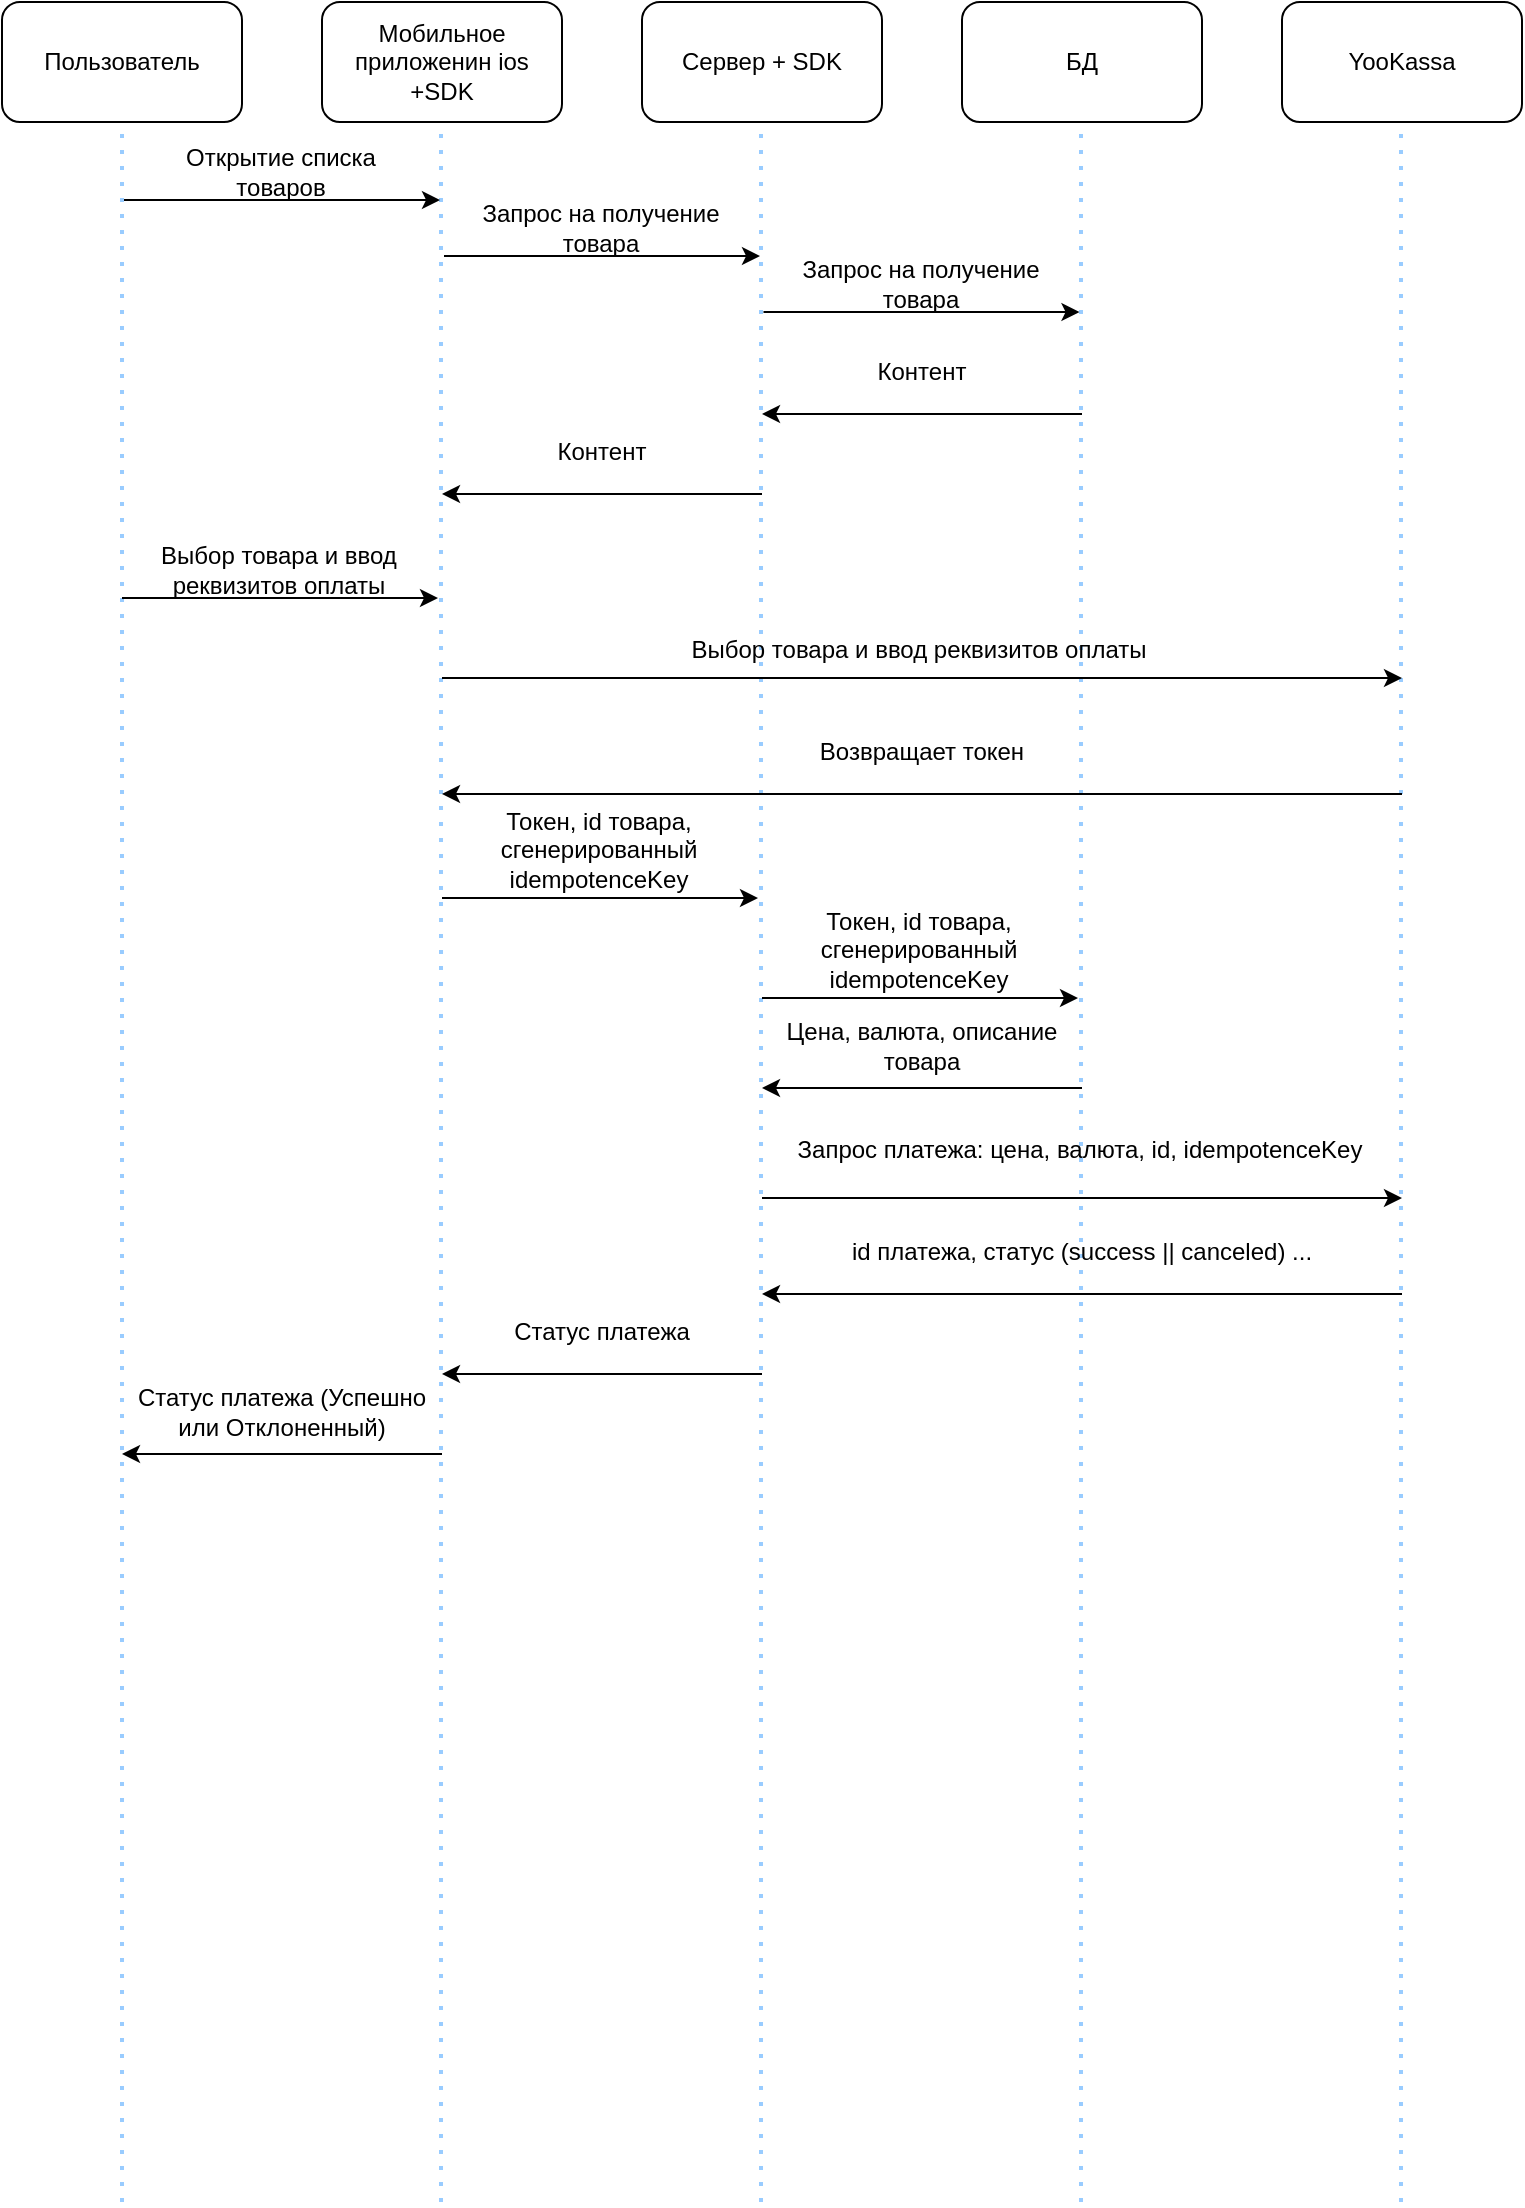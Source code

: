 <mxfile version="14.5.1" type="device"><diagram id="OzrdAvL29x7SdmYSBr1s" name="Страница 1"><mxGraphModel dx="1092" dy="494" grid="1" gridSize="10" guides="1" tooltips="1" connect="1" arrows="1" fold="1" page="1" pageScale="1" pageWidth="827" pageHeight="1169" math="0" shadow="0"><root><mxCell id="0"/><mxCell id="1" parent="0"/><mxCell id="4i1hASCBkANUlhqfWOaU-1" value="Пользователь" style="rounded=1;whiteSpace=wrap;html=1;" vertex="1" parent="1"><mxGeometry x="40" y="60" width="120" height="60" as="geometry"/></mxCell><mxCell id="4i1hASCBkANUlhqfWOaU-2" value="Мобильное приложенин ios +SDK" style="rounded=1;whiteSpace=wrap;html=1;" vertex="1" parent="1"><mxGeometry x="200" y="60" width="120" height="60" as="geometry"/></mxCell><mxCell id="4i1hASCBkANUlhqfWOaU-3" value="Сервер + SDK" style="rounded=1;whiteSpace=wrap;html=1;" vertex="1" parent="1"><mxGeometry x="360" y="60" width="120" height="60" as="geometry"/></mxCell><mxCell id="4i1hASCBkANUlhqfWOaU-4" value="YooKassa" style="rounded=1;whiteSpace=wrap;html=1;" vertex="1" parent="1"><mxGeometry x="680" y="60" width="120" height="60" as="geometry"/></mxCell><mxCell id="4i1hASCBkANUlhqfWOaU-5" value="БД" style="rounded=1;whiteSpace=wrap;html=1;" vertex="1" parent="1"><mxGeometry x="520" y="60" width="120" height="60" as="geometry"/></mxCell><mxCell id="4i1hASCBkANUlhqfWOaU-9" value="" style="endArrow=none;dashed=1;html=1;dashPattern=1 3;strokeWidth=2;entryX=0.5;entryY=1;entryDx=0;entryDy=0;fillColor=#FF0D0D;strokeColor=#99CCFF;" edge="1" parent="1" target="4i1hASCBkANUlhqfWOaU-1"><mxGeometry width="50" height="50" relative="1" as="geometry"><mxPoint x="100" y="1160" as="sourcePoint"/><mxPoint x="440" y="260" as="targetPoint"/></mxGeometry></mxCell><mxCell id="4i1hASCBkANUlhqfWOaU-10" value="" style="endArrow=none;dashed=1;html=1;dashPattern=1 3;strokeWidth=2;entryX=0.5;entryY=1;entryDx=0;entryDy=0;fillColor=#E8E8E8;strokeColor=#99CCFF;" edge="1" parent="1"><mxGeometry width="50" height="50" relative="1" as="geometry"><mxPoint x="259.5" y="1160" as="sourcePoint"/><mxPoint x="259.5" y="120" as="targetPoint"/></mxGeometry></mxCell><mxCell id="4i1hASCBkANUlhqfWOaU-11" value="" style="endArrow=none;dashed=1;html=1;dashPattern=1 3;strokeWidth=2;entryX=0.5;entryY=1;entryDx=0;entryDy=0;fillColor=#E8E8E8;strokeColor=#99CCFF;" edge="1" parent="1"><mxGeometry width="50" height="50" relative="1" as="geometry"><mxPoint x="419.5" y="1160" as="sourcePoint"/><mxPoint x="419.5" y="120" as="targetPoint"/></mxGeometry></mxCell><mxCell id="4i1hASCBkANUlhqfWOaU-12" value="" style="endArrow=none;dashed=1;html=1;dashPattern=1 3;strokeWidth=2;entryX=0.5;entryY=1;entryDx=0;entryDy=0;fillColor=#E8E8E8;strokeColor=#99CCFF;" edge="1" parent="1"><mxGeometry width="50" height="50" relative="1" as="geometry"><mxPoint x="579.5" y="1160" as="sourcePoint"/><mxPoint x="579.5" y="120" as="targetPoint"/></mxGeometry></mxCell><mxCell id="4i1hASCBkANUlhqfWOaU-13" value="" style="endArrow=none;dashed=1;html=1;dashPattern=1 3;strokeWidth=2;entryX=0.5;entryY=1;entryDx=0;entryDy=0;fillColor=#E8E8E8;strokeColor=#99CCFF;" edge="1" parent="1"><mxGeometry width="50" height="50" relative="1" as="geometry"><mxPoint x="739.5" y="1160" as="sourcePoint"/><mxPoint x="739.5" y="120" as="targetPoint"/></mxGeometry></mxCell><mxCell id="4i1hASCBkANUlhqfWOaU-23" value="" style="group" vertex="1" connectable="0" parent="1"><mxGeometry x="101" y="131" width="158" height="28" as="geometry"/></mxCell><mxCell id="4i1hASCBkANUlhqfWOaU-21" value="" style="endArrow=classic;html=1;" edge="1" parent="4i1hASCBkANUlhqfWOaU-23"><mxGeometry width="50" height="50" relative="1" as="geometry"><mxPoint y="28" as="sourcePoint"/><mxPoint x="158" y="28" as="targetPoint"/></mxGeometry></mxCell><mxCell id="4i1hASCBkANUlhqfWOaU-22" value="Открытие списка&lt;br&gt;товаров" style="text;html=1;strokeColor=none;fillColor=none;align=center;verticalAlign=middle;whiteSpace=wrap;rounded=0;" vertex="1" parent="4i1hASCBkANUlhqfWOaU-23"><mxGeometry width="157" height="28" as="geometry"/></mxCell><mxCell id="4i1hASCBkANUlhqfWOaU-24" value="" style="group" vertex="1" connectable="0" parent="1"><mxGeometry x="261" y="159" width="158" height="28" as="geometry"/></mxCell><mxCell id="4i1hASCBkANUlhqfWOaU-25" value="" style="endArrow=classic;html=1;" edge="1" parent="4i1hASCBkANUlhqfWOaU-24"><mxGeometry width="50" height="50" relative="1" as="geometry"><mxPoint y="28" as="sourcePoint"/><mxPoint x="158" y="28" as="targetPoint"/></mxGeometry></mxCell><mxCell id="4i1hASCBkANUlhqfWOaU-26" value="Запрос на получение товара" style="text;html=1;strokeColor=none;fillColor=none;align=center;verticalAlign=middle;whiteSpace=wrap;rounded=0;" vertex="1" parent="4i1hASCBkANUlhqfWOaU-24"><mxGeometry width="157" height="28" as="geometry"/></mxCell><mxCell id="4i1hASCBkANUlhqfWOaU-33" value="" style="group" vertex="1" connectable="0" parent="1"><mxGeometry x="260" y="270" width="160" height="36" as="geometry"/></mxCell><mxCell id="4i1hASCBkANUlhqfWOaU-30" value="" style="endArrow=classic;html=1;" edge="1" parent="4i1hASCBkANUlhqfWOaU-33"><mxGeometry width="50" height="50" relative="1" as="geometry"><mxPoint x="160" y="36" as="sourcePoint"/><mxPoint y="36" as="targetPoint"/></mxGeometry></mxCell><mxCell id="4i1hASCBkANUlhqfWOaU-31" value="Контент" style="text;html=1;strokeColor=none;fillColor=none;align=center;verticalAlign=middle;whiteSpace=wrap;rounded=0;" vertex="1" parent="4i1hASCBkANUlhqfWOaU-33"><mxGeometry width="160" height="30" as="geometry"/></mxCell><mxCell id="4i1hASCBkANUlhqfWOaU-34" value="" style="group" vertex="1" connectable="0" parent="1"><mxGeometry x="100" y="330" width="158" height="28" as="geometry"/></mxCell><mxCell id="4i1hASCBkANUlhqfWOaU-35" value="" style="endArrow=classic;html=1;" edge="1" parent="4i1hASCBkANUlhqfWOaU-34"><mxGeometry width="50" height="50" relative="1" as="geometry"><mxPoint y="28" as="sourcePoint"/><mxPoint x="158" y="28" as="targetPoint"/></mxGeometry></mxCell><mxCell id="4i1hASCBkANUlhqfWOaU-36" value="Выбор товара и ввод реквизитов оплаты" style="text;html=1;strokeColor=none;fillColor=none;align=center;verticalAlign=middle;whiteSpace=wrap;rounded=0;" vertex="1" parent="4i1hASCBkANUlhqfWOaU-34"><mxGeometry width="157" height="28" as="geometry"/></mxCell><mxCell id="4i1hASCBkANUlhqfWOaU-37" value="" style="group" vertex="1" connectable="0" parent="1"><mxGeometry x="260" y="370" width="480" height="28" as="geometry"/></mxCell><mxCell id="4i1hASCBkANUlhqfWOaU-38" value="" style="endArrow=classic;html=1;" edge="1" parent="4i1hASCBkANUlhqfWOaU-37"><mxGeometry width="50" height="50" relative="1" as="geometry"><mxPoint y="28" as="sourcePoint"/><mxPoint x="480" y="28" as="targetPoint"/></mxGeometry></mxCell><mxCell id="4i1hASCBkANUlhqfWOaU-39" value="Выбор товара и ввод реквизитов оплаты" style="text;html=1;strokeColor=none;fillColor=none;align=center;verticalAlign=middle;whiteSpace=wrap;rounded=0;" vertex="1" parent="4i1hASCBkANUlhqfWOaU-37"><mxGeometry width="476.962" height="28" as="geometry"/></mxCell><mxCell id="4i1hASCBkANUlhqfWOaU-40" value="" style="group" vertex="1" connectable="0" parent="1"><mxGeometry x="260" y="420" width="480" height="36" as="geometry"/></mxCell><mxCell id="4i1hASCBkANUlhqfWOaU-41" value="" style="endArrow=classic;html=1;" edge="1" parent="4i1hASCBkANUlhqfWOaU-40"><mxGeometry width="50" height="50" relative="1" as="geometry"><mxPoint x="480" y="36" as="sourcePoint"/><mxPoint y="36" as="targetPoint"/></mxGeometry></mxCell><mxCell id="4i1hASCBkANUlhqfWOaU-42" value="Возвращает токен" style="text;html=1;strokeColor=none;fillColor=none;align=center;verticalAlign=middle;whiteSpace=wrap;rounded=0;" vertex="1" parent="4i1hASCBkANUlhqfWOaU-40"><mxGeometry width="480" height="30" as="geometry"/></mxCell><mxCell id="4i1hASCBkANUlhqfWOaU-43" value="" style="group" vertex="1" connectable="0" parent="1"><mxGeometry x="420.75" y="187" width="158.5" height="56" as="geometry"/></mxCell><mxCell id="4i1hASCBkANUlhqfWOaU-44" value="" style="endArrow=classic;html=1;" edge="1" parent="4i1hASCBkANUlhqfWOaU-43"><mxGeometry width="50" height="50" relative="1" as="geometry"><mxPoint y="28" as="sourcePoint"/><mxPoint x="158" y="28" as="targetPoint"/></mxGeometry></mxCell><mxCell id="4i1hASCBkANUlhqfWOaU-45" value="Запрос на получение товара" style="text;html=1;strokeColor=none;fillColor=none;align=center;verticalAlign=middle;whiteSpace=wrap;rounded=0;" vertex="1" parent="4i1hASCBkANUlhqfWOaU-43"><mxGeometry width="157" height="28" as="geometry"/></mxCell><mxCell id="4i1hASCBkANUlhqfWOaU-49" value="" style="group" vertex="1" connectable="0" parent="1"><mxGeometry x="420" y="230" width="160" height="36" as="geometry"/></mxCell><mxCell id="4i1hASCBkANUlhqfWOaU-50" value="" style="endArrow=classic;html=1;" edge="1" parent="4i1hASCBkANUlhqfWOaU-49"><mxGeometry width="50" height="50" relative="1" as="geometry"><mxPoint x="160" y="36" as="sourcePoint"/><mxPoint y="36" as="targetPoint"/></mxGeometry></mxCell><mxCell id="4i1hASCBkANUlhqfWOaU-51" value="Контент" style="text;html=1;strokeColor=none;fillColor=none;align=center;verticalAlign=middle;whiteSpace=wrap;rounded=0;" vertex="1" parent="4i1hASCBkANUlhqfWOaU-49"><mxGeometry width="160" height="30" as="geometry"/></mxCell><mxCell id="4i1hASCBkANUlhqfWOaU-54" value="" style="group" vertex="1" connectable="0" parent="1"><mxGeometry x="260" y="460" width="158" height="48" as="geometry"/></mxCell><mxCell id="4i1hASCBkANUlhqfWOaU-55" value="" style="endArrow=classic;html=1;" edge="1" parent="4i1hASCBkANUlhqfWOaU-54"><mxGeometry width="50" height="50" relative="1" as="geometry"><mxPoint y="48" as="sourcePoint"/><mxPoint x="158" y="48" as="targetPoint"/></mxGeometry></mxCell><mxCell id="4i1hASCBkANUlhqfWOaU-56" value="Токен, id товара, сгенерированный idempotenceKey" style="text;html=1;strokeColor=none;fillColor=none;align=center;verticalAlign=middle;whiteSpace=wrap;rounded=0;" vertex="1" parent="4i1hASCBkANUlhqfWOaU-54"><mxGeometry width="157" height="48" as="geometry"/></mxCell><mxCell id="4i1hASCBkANUlhqfWOaU-57" value="" style="group" vertex="1" connectable="0" parent="1"><mxGeometry x="420" y="510" width="158" height="48" as="geometry"/></mxCell><mxCell id="4i1hASCBkANUlhqfWOaU-58" value="" style="endArrow=classic;html=1;" edge="1" parent="4i1hASCBkANUlhqfWOaU-57"><mxGeometry width="50" height="50" relative="1" as="geometry"><mxPoint y="48" as="sourcePoint"/><mxPoint x="158" y="48" as="targetPoint"/></mxGeometry></mxCell><mxCell id="4i1hASCBkANUlhqfWOaU-59" value="Токен, id товара, сгенерированный idempotenceKey" style="text;html=1;strokeColor=none;fillColor=none;align=center;verticalAlign=middle;whiteSpace=wrap;rounded=0;" vertex="1" parent="4i1hASCBkANUlhqfWOaU-57"><mxGeometry width="157" height="48" as="geometry"/></mxCell><mxCell id="4i1hASCBkANUlhqfWOaU-60" value="" style="group" vertex="1" connectable="0" parent="1"><mxGeometry x="420" y="567" width="160" height="36" as="geometry"/></mxCell><mxCell id="4i1hASCBkANUlhqfWOaU-61" value="" style="endArrow=classic;html=1;" edge="1" parent="4i1hASCBkANUlhqfWOaU-60"><mxGeometry width="50" height="50" relative="1" as="geometry"><mxPoint x="160" y="36" as="sourcePoint"/><mxPoint y="36" as="targetPoint"/></mxGeometry></mxCell><mxCell id="4i1hASCBkANUlhqfWOaU-62" value="Цена, валюта, описание товара" style="text;html=1;strokeColor=none;fillColor=none;align=center;verticalAlign=middle;whiteSpace=wrap;rounded=0;" vertex="1" parent="4i1hASCBkANUlhqfWOaU-60"><mxGeometry width="160" height="30" as="geometry"/></mxCell><mxCell id="4i1hASCBkANUlhqfWOaU-63" value="" style="group" vertex="1" connectable="0" parent="1"><mxGeometry x="420" y="610" width="320" height="48" as="geometry"/></mxCell><mxCell id="4i1hASCBkANUlhqfWOaU-64" value="" style="endArrow=classic;html=1;" edge="1" parent="4i1hASCBkANUlhqfWOaU-63"><mxGeometry width="50" height="50" relative="1" as="geometry"><mxPoint y="48" as="sourcePoint"/><mxPoint x="320" y="48" as="targetPoint"/></mxGeometry></mxCell><mxCell id="4i1hASCBkANUlhqfWOaU-65" value="Запрос платежа: цена, валюта, id, idempotenceKey" style="text;html=1;strokeColor=none;fillColor=none;align=center;verticalAlign=middle;whiteSpace=wrap;rounded=0;" vertex="1" parent="4i1hASCBkANUlhqfWOaU-63"><mxGeometry width="317.975" height="48" as="geometry"/></mxCell><mxCell id="4i1hASCBkANUlhqfWOaU-66" value="" style="group" vertex="1" connectable="0" parent="1"><mxGeometry x="420" y="670" width="320" height="36" as="geometry"/></mxCell><mxCell id="4i1hASCBkANUlhqfWOaU-67" value="" style="endArrow=classic;html=1;" edge="1" parent="4i1hASCBkANUlhqfWOaU-66"><mxGeometry width="50" height="50" relative="1" as="geometry"><mxPoint x="320" y="36" as="sourcePoint"/><mxPoint y="36" as="targetPoint"/></mxGeometry></mxCell><mxCell id="4i1hASCBkANUlhqfWOaU-68" value="id платежа, статус (success || canceled) ..." style="text;html=1;strokeColor=none;fillColor=none;align=center;verticalAlign=middle;whiteSpace=wrap;rounded=0;" vertex="1" parent="4i1hASCBkANUlhqfWOaU-66"><mxGeometry width="320" height="30" as="geometry"/></mxCell><mxCell id="4i1hASCBkANUlhqfWOaU-69" value="" style="group" vertex="1" connectable="0" parent="1"><mxGeometry x="260" y="710" width="160" height="36" as="geometry"/></mxCell><mxCell id="4i1hASCBkANUlhqfWOaU-70" value="" style="endArrow=classic;html=1;" edge="1" parent="4i1hASCBkANUlhqfWOaU-69"><mxGeometry width="50" height="50" relative="1" as="geometry"><mxPoint x="160" y="36" as="sourcePoint"/><mxPoint y="36" as="targetPoint"/></mxGeometry></mxCell><mxCell id="4i1hASCBkANUlhqfWOaU-71" value="Статус платежа" style="text;html=1;strokeColor=none;fillColor=none;align=center;verticalAlign=middle;whiteSpace=wrap;rounded=0;" vertex="1" parent="4i1hASCBkANUlhqfWOaU-69"><mxGeometry width="160" height="30" as="geometry"/></mxCell><mxCell id="4i1hASCBkANUlhqfWOaU-72" value="" style="group" vertex="1" connectable="0" parent="1"><mxGeometry x="100" y="750" width="160" height="36" as="geometry"/></mxCell><mxCell id="4i1hASCBkANUlhqfWOaU-73" value="" style="endArrow=classic;html=1;" edge="1" parent="4i1hASCBkANUlhqfWOaU-72"><mxGeometry width="50" height="50" relative="1" as="geometry"><mxPoint x="160" y="36" as="sourcePoint"/><mxPoint y="36" as="targetPoint"/></mxGeometry></mxCell><mxCell id="4i1hASCBkANUlhqfWOaU-74" value="Статус платежа (Успешно или Отклоненный)" style="text;html=1;strokeColor=none;fillColor=none;align=center;verticalAlign=middle;whiteSpace=wrap;rounded=0;" vertex="1" parent="4i1hASCBkANUlhqfWOaU-72"><mxGeometry width="160" height="30" as="geometry"/></mxCell></root></mxGraphModel></diagram></mxfile>